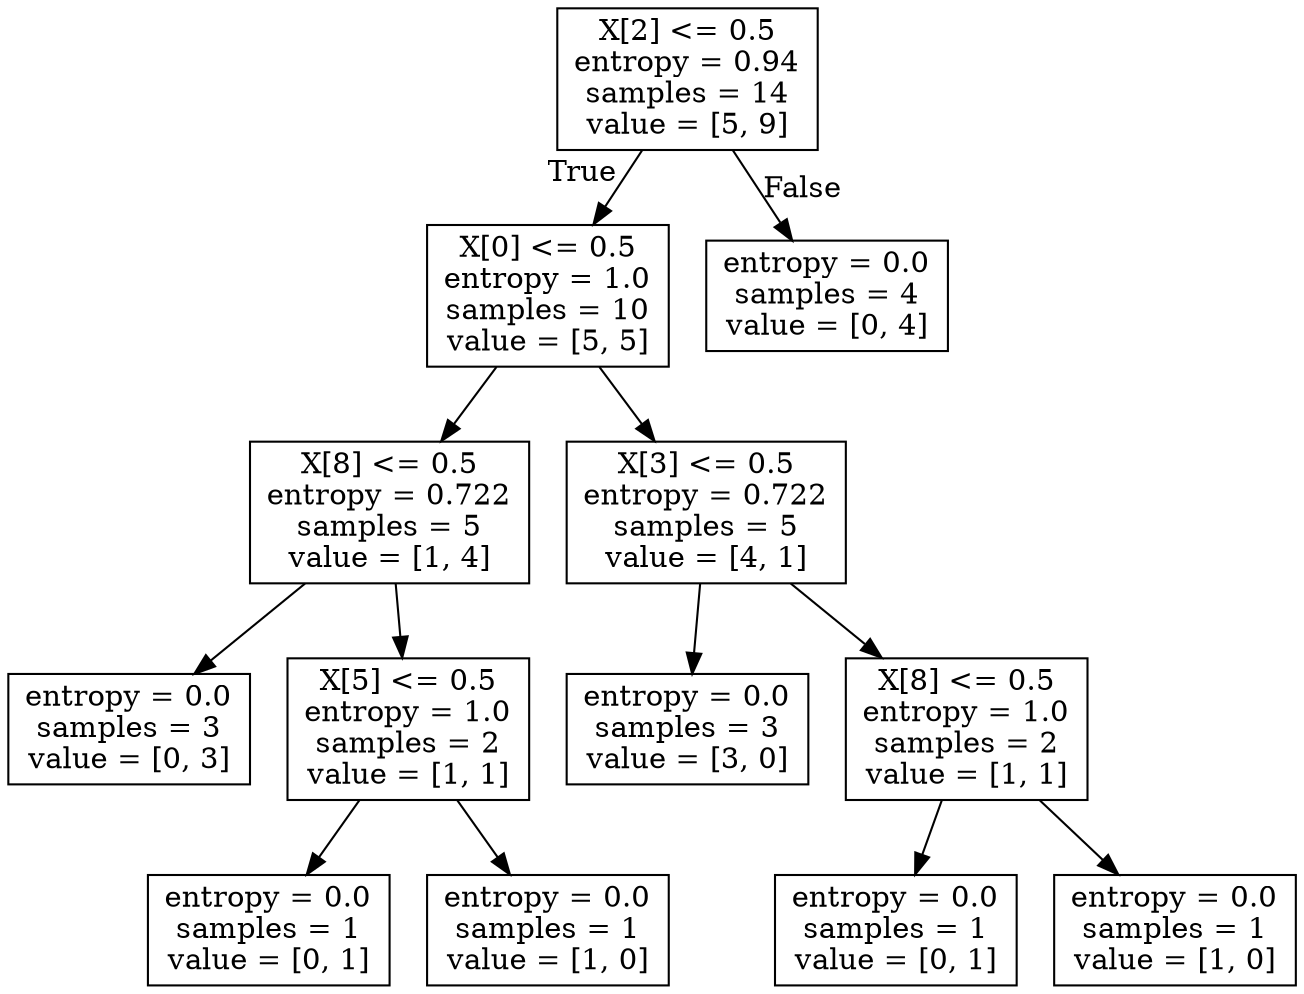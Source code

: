 digraph Tree {
node [shape=box] ;
0 [label="X[2] <= 0.5\nentropy = 0.94\nsamples = 14\nvalue = [5, 9]"] ;
1 [label="X[0] <= 0.5\nentropy = 1.0\nsamples = 10\nvalue = [5, 5]"] ;
0 -> 1 [labeldistance=2.5, labelangle=45, headlabel="True"] ;
2 [label="X[8] <= 0.5\nentropy = 0.722\nsamples = 5\nvalue = [1, 4]"] ;
1 -> 2 ;
3 [label="entropy = 0.0\nsamples = 3\nvalue = [0, 3]"] ;
2 -> 3 ;
4 [label="X[5] <= 0.5\nentropy = 1.0\nsamples = 2\nvalue = [1, 1]"] ;
2 -> 4 ;
5 [label="entropy = 0.0\nsamples = 1\nvalue = [0, 1]"] ;
4 -> 5 ;
6 [label="entropy = 0.0\nsamples = 1\nvalue = [1, 0]"] ;
4 -> 6 ;
7 [label="X[3] <= 0.5\nentropy = 0.722\nsamples = 5\nvalue = [4, 1]"] ;
1 -> 7 ;
8 [label="entropy = 0.0\nsamples = 3\nvalue = [3, 0]"] ;
7 -> 8 ;
9 [label="X[8] <= 0.5\nentropy = 1.0\nsamples = 2\nvalue = [1, 1]"] ;
7 -> 9 ;
10 [label="entropy = 0.0\nsamples = 1\nvalue = [0, 1]"] ;
9 -> 10 ;
11 [label="entropy = 0.0\nsamples = 1\nvalue = [1, 0]"] ;
9 -> 11 ;
12 [label="entropy = 0.0\nsamples = 4\nvalue = [0, 4]"] ;
0 -> 12 [labeldistance=2.5, labelangle=-45, headlabel="False"] ;
}